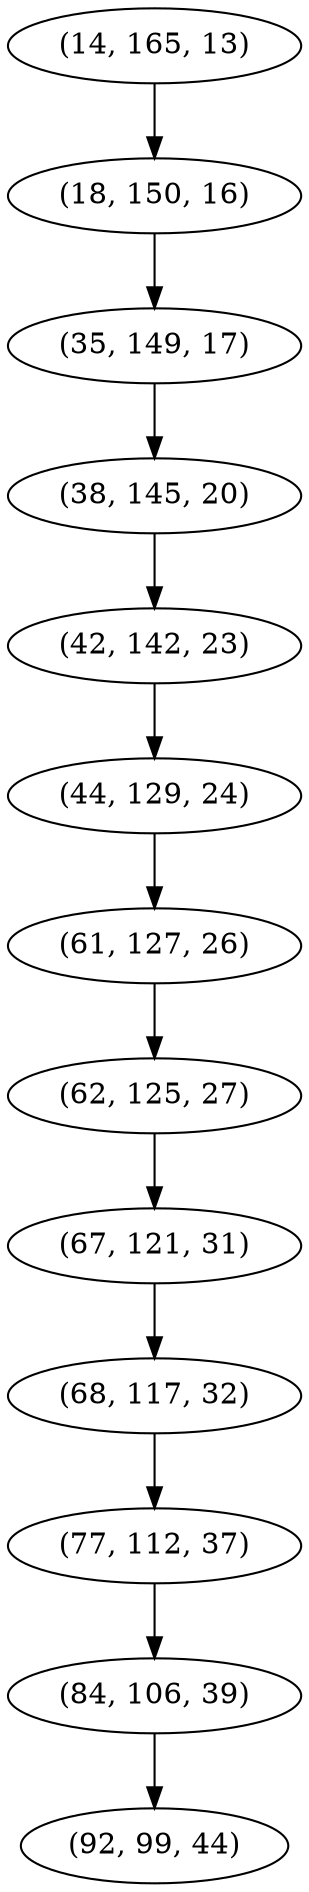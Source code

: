 digraph tree {
    "(14, 165, 13)";
    "(18, 150, 16)";
    "(35, 149, 17)";
    "(38, 145, 20)";
    "(42, 142, 23)";
    "(44, 129, 24)";
    "(61, 127, 26)";
    "(62, 125, 27)";
    "(67, 121, 31)";
    "(68, 117, 32)";
    "(77, 112, 37)";
    "(84, 106, 39)";
    "(92, 99, 44)";
    "(14, 165, 13)" -> "(18, 150, 16)";
    "(18, 150, 16)" -> "(35, 149, 17)";
    "(35, 149, 17)" -> "(38, 145, 20)";
    "(38, 145, 20)" -> "(42, 142, 23)";
    "(42, 142, 23)" -> "(44, 129, 24)";
    "(44, 129, 24)" -> "(61, 127, 26)";
    "(61, 127, 26)" -> "(62, 125, 27)";
    "(62, 125, 27)" -> "(67, 121, 31)";
    "(67, 121, 31)" -> "(68, 117, 32)";
    "(68, 117, 32)" -> "(77, 112, 37)";
    "(77, 112, 37)" -> "(84, 106, 39)";
    "(84, 106, 39)" -> "(92, 99, 44)";
}
